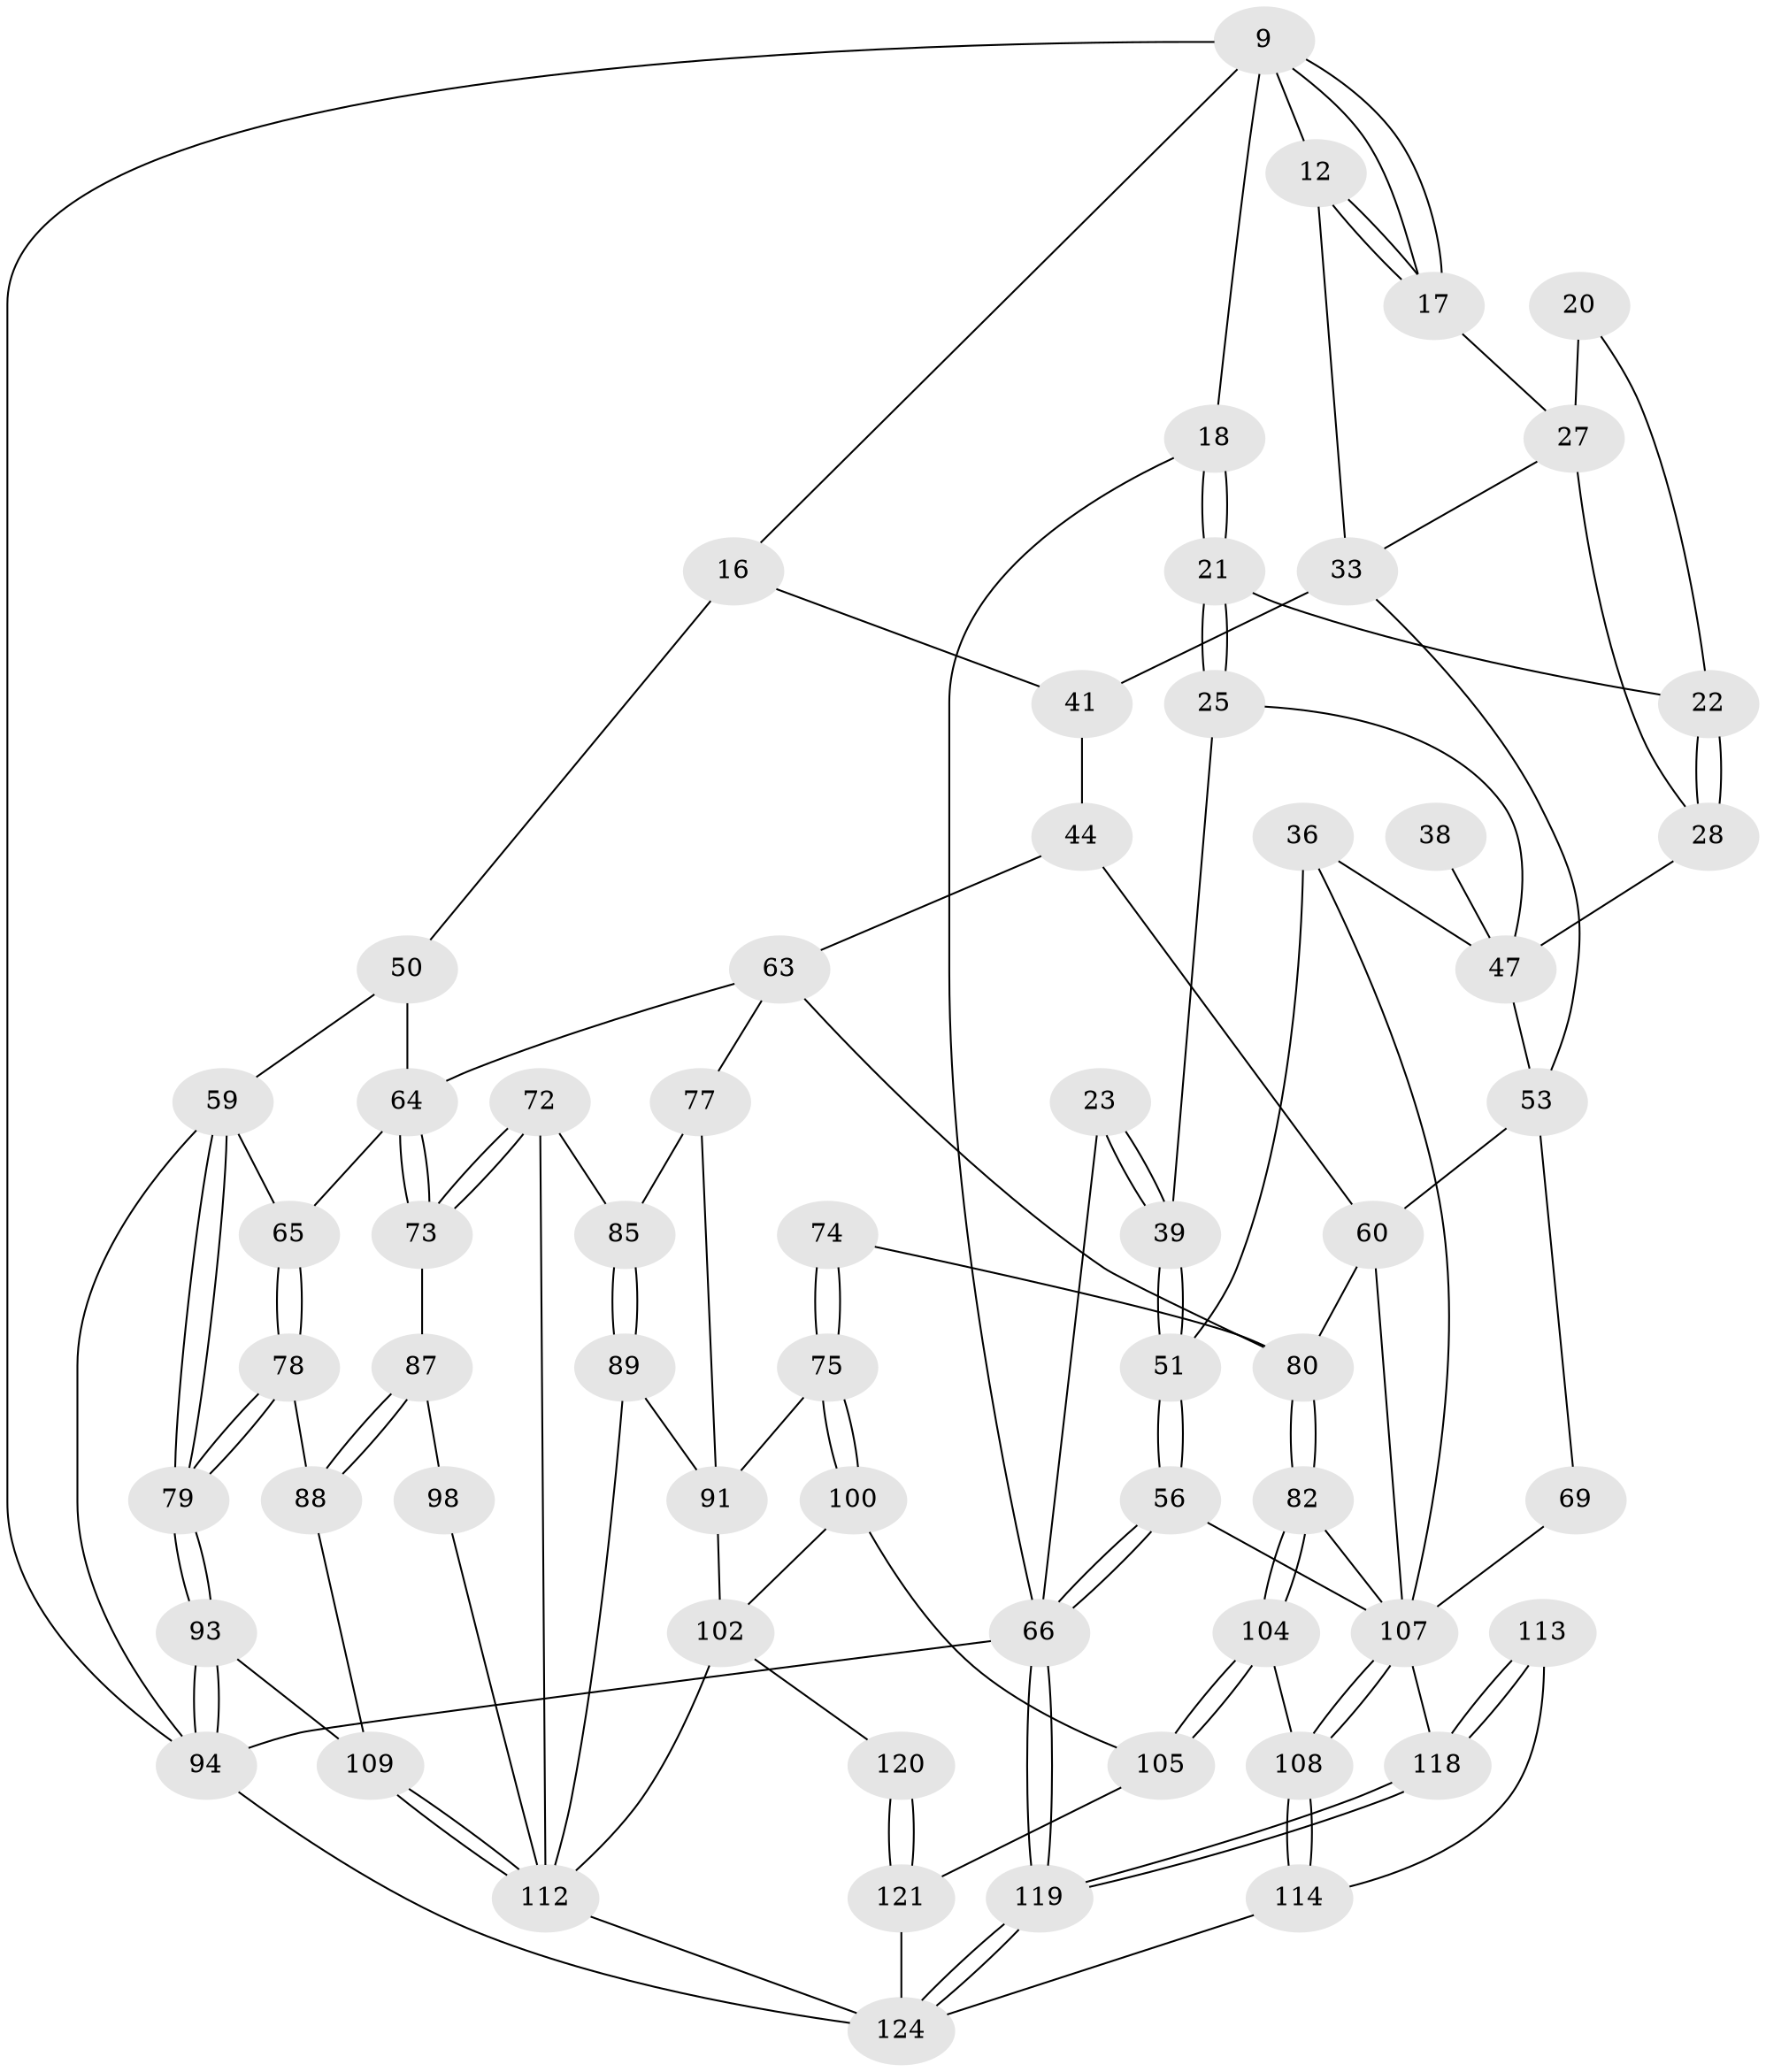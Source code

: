 // original degree distribution, {3: 0.03225806451612903, 5: 0.5161290322580645, 4: 0.21774193548387097, 6: 0.23387096774193547}
// Generated by graph-tools (version 1.1) at 2025/02/03/09/25 05:02:07]
// undirected, 62 vertices, 133 edges
graph export_dot {
graph [start="1"]
  node [color=gray90,style=filled];
  9 [pos="+0.6587276302374104+0",super="+8"];
  12 [pos="+0.43736616902141684+0"];
  16 [pos="+0.19433410940767132+0.2026998137735462",super="+2"];
  17 [pos="+0.6434388069030635+0.13898561536640408"];
  18 [pos="+0.8786929298848556+0",super="+10"];
  20 [pos="+0.8342434666257433+0.01254924240707037"];
  21 [pos="+0.8535083693756659+0.22208799137261273"];
  22 [pos="+0.796978520063412+0.19995630029022293"];
  23 [pos="+1+0"];
  25 [pos="+0.8746406777347997+0.23885451308628355"];
  27 [pos="+0.6477775777789344+0.17868714861263083",super="+19"];
  28 [pos="+0.73147319700032+0.2169326180360028"];
  33 [pos="+0.6009214553186668+0.234445926189199",super="+26+13"];
  36 [pos="+0.9450676422025823+0.35245706039427466"];
  38 [pos="+0.8560552327749752+0.29990937308207366"];
  39 [pos="+1+0.30092980972333233",super="+34+24"];
  41 [pos="+0.5889977181532231+0.24649046798710292",super="+14+15"];
  44 [pos="+0.37572612989501836+0.3080828092593705",super="+43"];
  47 [pos="+0.8119704271554039+0.4120836627342149",super="+37+42"];
  50 [pos="+0.15202382500306993+0.26822360106814697",super="+40+5"];
  51 [pos="+1+0.3067026780070257",super="+35"];
  53 [pos="+0.7937932639788464+0.4370368386663353",super="+45+52"];
  56 [pos="+1+0.6471647122772487"];
  59 [pos="+0+0.37896523423812734",super="+6+58"];
  60 [pos="+0.5583231036529456+0.45105566120037205",super="+46"];
  63 [pos="+0.41045158370822254+0.48499468905888105",super="+48"];
  64 [pos="+0.21458471974321255+0.49053085613298525",super="+49"];
  65 [pos="+0.10463809268631453+0.503891468749645"];
  66 [pos="+1+1",super="+11"];
  69 [pos="+0.8050276888069106+0.6009068636722256",super="+67+55"];
  72 [pos="+0.2271442533681335+0.5361181873391909"];
  73 [pos="+0.22504809129272707+0.5333076913357762"];
  74 [pos="+0.4644221936661053+0.6360297371133247"];
  75 [pos="+0.4570924381575629+0.6389023324921885"];
  77 [pos="+0.4042317282258486+0.5650980580312023",super="+70"];
  78 [pos="+0+0.6320098289452057"];
  79 [pos="+0+0.6625404761786335"];
  80 [pos="+0.5117793413582079+0.6229952311470384",super="+61+62"];
  82 [pos="+0.5706385510730482+0.6654409815721407"];
  85 [pos="+0.3462328638893661+0.5959644660591783",super="+71"];
  87 [pos="+0.1282886108119369+0.6298645125021938",super="+86"];
  88 [pos="+0.03274844653186921+0.6480588435669079"];
  89 [pos="+0.3481255494626757+0.6163163189761761"];
  91 [pos="+0.3516223973774853+0.6225912810252684",super="+76"];
  93 [pos="+0+0.8354312798151469"];
  94 [pos="+0+1",super="+7"];
  98 [pos="+0.17943517095652153+0.6768001164381509"];
  100 [pos="+0.3805591552844199+0.8010889692292111"];
  102 [pos="+0.3625033232016276+0.8104750167170253",super="+101"];
  104 [pos="+0.6095909440827055+0.7532088981654331"];
  105 [pos="+0.48388351286310366+0.8103459554865915"];
  107 [pos="+0.6962325543447759+0.7385633441154626",super="+92+68+84+83+54"];
  108 [pos="+0.6551028187402232+0.7665772431033535"];
  109 [pos="+0.08065890402076836+0.8091660377967316",super="+106"];
  112 [pos="+0.224932570219019+1",super="+103+97"];
  113 [pos="+0.7435676080928294+0.8925776745215062"];
  114 [pos="+0.680574625892942+0.8744135077505035"];
  118 [pos="+0.8832587823327186+1",super="+110+111"];
  119 [pos="+0.93796287151387+1"];
  120 [pos="+0.46450594740342316+0.938483354449177"];
  121 [pos="+0.5094689693255217+1",super="+116+117"];
  124 [pos="+0.6422675149153384+1",super="+123+115"];
  9 -- 17;
  9 -- 17;
  9 -- 18;
  9 -- 16;
  9 -- 12;
  9 -- 94;
  12 -- 17;
  12 -- 17;
  12 -- 33;
  16 -- 50 [weight=2];
  16 -- 41;
  17 -- 27;
  18 -- 21;
  18 -- 21;
  18 -- 66;
  20 -- 22;
  20 -- 27;
  21 -- 22;
  21 -- 25;
  21 -- 25;
  22 -- 28;
  22 -- 28;
  23 -- 39 [weight=2];
  23 -- 39;
  23 -- 66;
  25 -- 39;
  25 -- 47;
  27 -- 28;
  27 -- 33;
  28 -- 47;
  33 -- 41 [weight=2];
  33 -- 53;
  36 -- 51;
  36 -- 47;
  36 -- 107;
  38 -- 47 [weight=3];
  39 -- 51 [weight=2];
  39 -- 51;
  41 -- 44 [weight=2];
  44 -- 60;
  44 -- 63;
  47 -- 53 [weight=2];
  50 -- 64;
  50 -- 59 [weight=2];
  51 -- 56;
  51 -- 56;
  53 -- 69 [weight=2];
  53 -- 60;
  56 -- 66;
  56 -- 66;
  56 -- 107;
  59 -- 79;
  59 -- 79;
  59 -- 94;
  59 -- 65;
  60 -- 80;
  60 -- 107;
  63 -- 80;
  63 -- 77;
  63 -- 64;
  64 -- 65;
  64 -- 73;
  64 -- 73;
  65 -- 78;
  65 -- 78;
  66 -- 119;
  66 -- 119;
  66 -- 94 [weight=2];
  69 -- 107 [weight=3];
  72 -- 73;
  72 -- 73;
  72 -- 85;
  72 -- 112;
  73 -- 87;
  74 -- 75;
  74 -- 75;
  74 -- 80 [weight=2];
  75 -- 100;
  75 -- 100;
  75 -- 91;
  77 -- 85 [weight=2];
  77 -- 91;
  78 -- 79;
  78 -- 79;
  78 -- 88;
  79 -- 93;
  79 -- 93;
  80 -- 82;
  80 -- 82;
  82 -- 104;
  82 -- 104;
  82 -- 107;
  85 -- 89;
  85 -- 89;
  87 -- 88;
  87 -- 88;
  87 -- 98 [weight=2];
  88 -- 109;
  89 -- 91;
  89 -- 112;
  91 -- 102;
  93 -- 94;
  93 -- 94;
  93 -- 109;
  94 -- 124;
  98 -- 112;
  100 -- 105;
  100 -- 102;
  102 -- 120;
  102 -- 112 [weight=2];
  104 -- 105;
  104 -- 105;
  104 -- 108;
  105 -- 121;
  107 -- 108;
  107 -- 108;
  107 -- 118 [weight=2];
  108 -- 114;
  108 -- 114;
  109 -- 112 [weight=2];
  109 -- 112;
  112 -- 124;
  113 -- 114;
  113 -- 118 [weight=2];
  113 -- 118;
  114 -- 124;
  118 -- 119;
  118 -- 119;
  119 -- 124;
  119 -- 124;
  120 -- 121 [weight=2];
  120 -- 121;
  121 -- 124 [weight=2];
}

